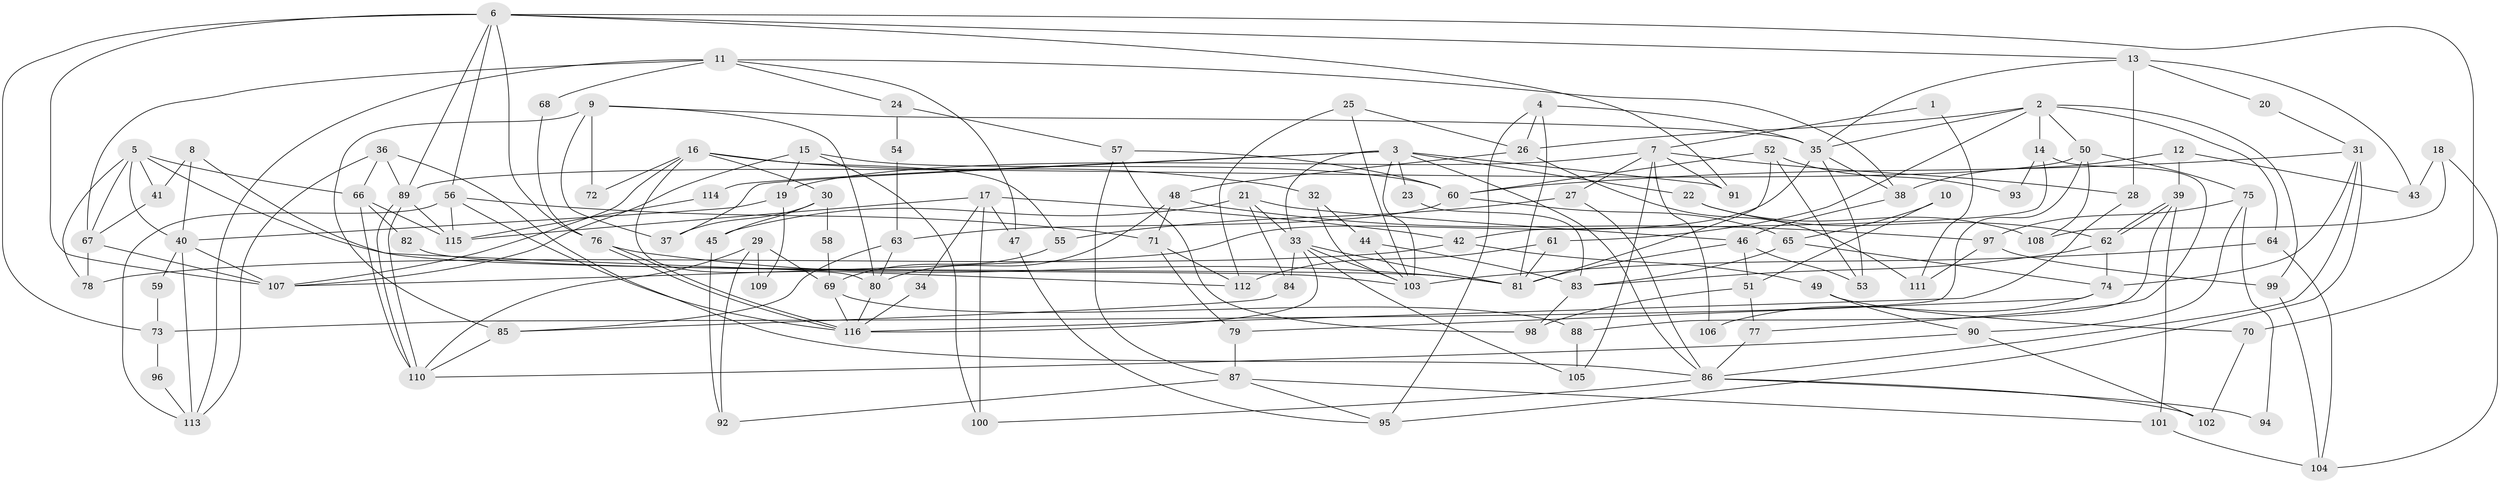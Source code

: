 // coarse degree distribution, {8: 0.058823529411764705, 15: 0.029411764705882353, 16: 0.029411764705882353, 6: 0.14705882352941177, 10: 0.029411764705882353, 18: 0.029411764705882353, 9: 0.029411764705882353, 7: 0.08823529411764706, 5: 0.08823529411764706, 13: 0.029411764705882353, 11: 0.08823529411764706, 4: 0.23529411764705882, 3: 0.058823529411764705, 2: 0.058823529411764705}
// Generated by graph-tools (version 1.1) at 2025/18/03/04/25 18:18:49]
// undirected, 116 vertices, 232 edges
graph export_dot {
graph [start="1"]
  node [color=gray90,style=filled];
  1;
  2;
  3;
  4;
  5;
  6;
  7;
  8;
  9;
  10;
  11;
  12;
  13;
  14;
  15;
  16;
  17;
  18;
  19;
  20;
  21;
  22;
  23;
  24;
  25;
  26;
  27;
  28;
  29;
  30;
  31;
  32;
  33;
  34;
  35;
  36;
  37;
  38;
  39;
  40;
  41;
  42;
  43;
  44;
  45;
  46;
  47;
  48;
  49;
  50;
  51;
  52;
  53;
  54;
  55;
  56;
  57;
  58;
  59;
  60;
  61;
  62;
  63;
  64;
  65;
  66;
  67;
  68;
  69;
  70;
  71;
  72;
  73;
  74;
  75;
  76;
  77;
  78;
  79;
  80;
  81;
  82;
  83;
  84;
  85;
  86;
  87;
  88;
  89;
  90;
  91;
  92;
  93;
  94;
  95;
  96;
  97;
  98;
  99;
  100;
  101;
  102;
  103;
  104;
  105;
  106;
  107;
  108;
  109;
  110;
  111;
  112;
  113;
  114;
  115;
  116;
  1 -- 7;
  1 -- 111;
  2 -- 61;
  2 -- 35;
  2 -- 14;
  2 -- 26;
  2 -- 50;
  2 -- 64;
  2 -- 99;
  3 -- 91;
  3 -- 103;
  3 -- 22;
  3 -- 23;
  3 -- 33;
  3 -- 37;
  3 -- 86;
  3 -- 114;
  4 -- 35;
  4 -- 81;
  4 -- 26;
  4 -- 95;
  5 -- 67;
  5 -- 66;
  5 -- 40;
  5 -- 41;
  5 -- 78;
  5 -- 81;
  6 -- 76;
  6 -- 89;
  6 -- 13;
  6 -- 56;
  6 -- 70;
  6 -- 73;
  6 -- 91;
  6 -- 107;
  7 -- 105;
  7 -- 28;
  7 -- 19;
  7 -- 27;
  7 -- 91;
  7 -- 106;
  8 -- 41;
  8 -- 40;
  8 -- 112;
  9 -- 80;
  9 -- 37;
  9 -- 35;
  9 -- 72;
  9 -- 85;
  10 -- 65;
  10 -- 51;
  11 -- 113;
  11 -- 47;
  11 -- 24;
  11 -- 38;
  11 -- 67;
  11 -- 68;
  12 -- 39;
  12 -- 38;
  12 -- 43;
  13 -- 35;
  13 -- 20;
  13 -- 28;
  13 -- 43;
  14 -- 77;
  14 -- 42;
  14 -- 93;
  15 -- 107;
  15 -- 19;
  15 -- 60;
  15 -- 100;
  16 -- 80;
  16 -- 107;
  16 -- 30;
  16 -- 32;
  16 -- 55;
  16 -- 72;
  17 -- 115;
  17 -- 100;
  17 -- 34;
  17 -- 42;
  17 -- 47;
  18 -- 108;
  18 -- 43;
  18 -- 104;
  19 -- 40;
  19 -- 109;
  20 -- 31;
  21 -- 46;
  21 -- 33;
  21 -- 45;
  21 -- 84;
  22 -- 62;
  22 -- 108;
  23 -- 83;
  24 -- 57;
  24 -- 54;
  25 -- 26;
  25 -- 112;
  25 -- 103;
  26 -- 48;
  26 -- 111;
  27 -- 86;
  27 -- 55;
  28 -- 116;
  29 -- 69;
  29 -- 110;
  29 -- 92;
  29 -- 109;
  30 -- 45;
  30 -- 37;
  30 -- 58;
  31 -- 86;
  31 -- 60;
  31 -- 74;
  31 -- 95;
  32 -- 103;
  32 -- 44;
  33 -- 103;
  33 -- 81;
  33 -- 84;
  33 -- 105;
  33 -- 116;
  34 -- 116;
  35 -- 107;
  35 -- 38;
  35 -- 53;
  36 -- 113;
  36 -- 66;
  36 -- 86;
  36 -- 89;
  38 -- 46;
  39 -- 62;
  39 -- 62;
  39 -- 101;
  39 -- 88;
  40 -- 107;
  40 -- 59;
  40 -- 113;
  41 -- 67;
  42 -- 49;
  42 -- 78;
  44 -- 103;
  44 -- 83;
  45 -- 92;
  46 -- 81;
  46 -- 51;
  46 -- 53;
  47 -- 95;
  48 -- 80;
  48 -- 71;
  48 -- 97;
  49 -- 90;
  49 -- 70;
  50 -- 89;
  50 -- 73;
  50 -- 75;
  50 -- 108;
  51 -- 98;
  51 -- 77;
  52 -- 53;
  52 -- 81;
  52 -- 60;
  52 -- 93;
  54 -- 63;
  55 -- 69;
  56 -- 116;
  56 -- 71;
  56 -- 113;
  56 -- 115;
  57 -- 87;
  57 -- 60;
  57 -- 98;
  58 -- 69;
  59 -- 73;
  60 -- 63;
  60 -- 65;
  61 -- 81;
  61 -- 112;
  62 -- 83;
  62 -- 74;
  63 -- 85;
  63 -- 80;
  64 -- 104;
  64 -- 103;
  65 -- 74;
  65 -- 83;
  66 -- 110;
  66 -- 115;
  66 -- 82;
  67 -- 78;
  67 -- 107;
  68 -- 76;
  69 -- 116;
  69 -- 88;
  70 -- 102;
  71 -- 79;
  71 -- 112;
  73 -- 96;
  74 -- 79;
  74 -- 106;
  75 -- 90;
  75 -- 94;
  75 -- 97;
  76 -- 81;
  76 -- 116;
  76 -- 116;
  77 -- 86;
  79 -- 87;
  80 -- 116;
  82 -- 103;
  83 -- 98;
  84 -- 85;
  85 -- 110;
  86 -- 94;
  86 -- 100;
  86 -- 102;
  87 -- 95;
  87 -- 92;
  87 -- 101;
  88 -- 105;
  89 -- 110;
  89 -- 110;
  89 -- 115;
  90 -- 110;
  90 -- 102;
  96 -- 113;
  97 -- 99;
  97 -- 111;
  99 -- 104;
  101 -- 104;
  114 -- 115;
}
